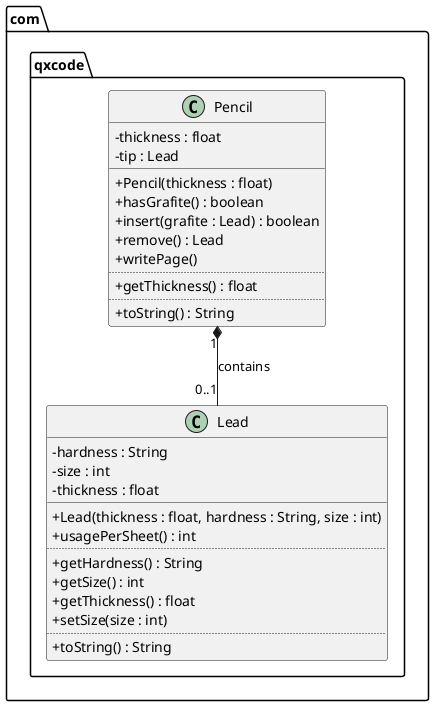 @startuml
skinparam ClassAttributeIconSize 0
package com.qxcode {
  class Lead {
    - hardness : String
    - size : int
    - thickness : float
    __
    + Lead(thickness : float, hardness : String, size : int)
    + usagePerSheet() : int
    ..
    + getHardness() : String
    + getSize() : int
    + getThickness() : float
    + setSize(size : int)
    ..
    + toString() : String
  }
  class Pencil {
    - thickness : float
    - tip : Lead
    __
    + Pencil(thickness : float)
    + hasGrafite() : boolean
    + insert(grafite : Lead) : boolean
    + remove() : Lead
    + writePage()
    ..
    + getThickness() : float
    ..
    + toString() : String
  }
}
Pencil "1" *-- "0..1" Lead : contains
@enduml